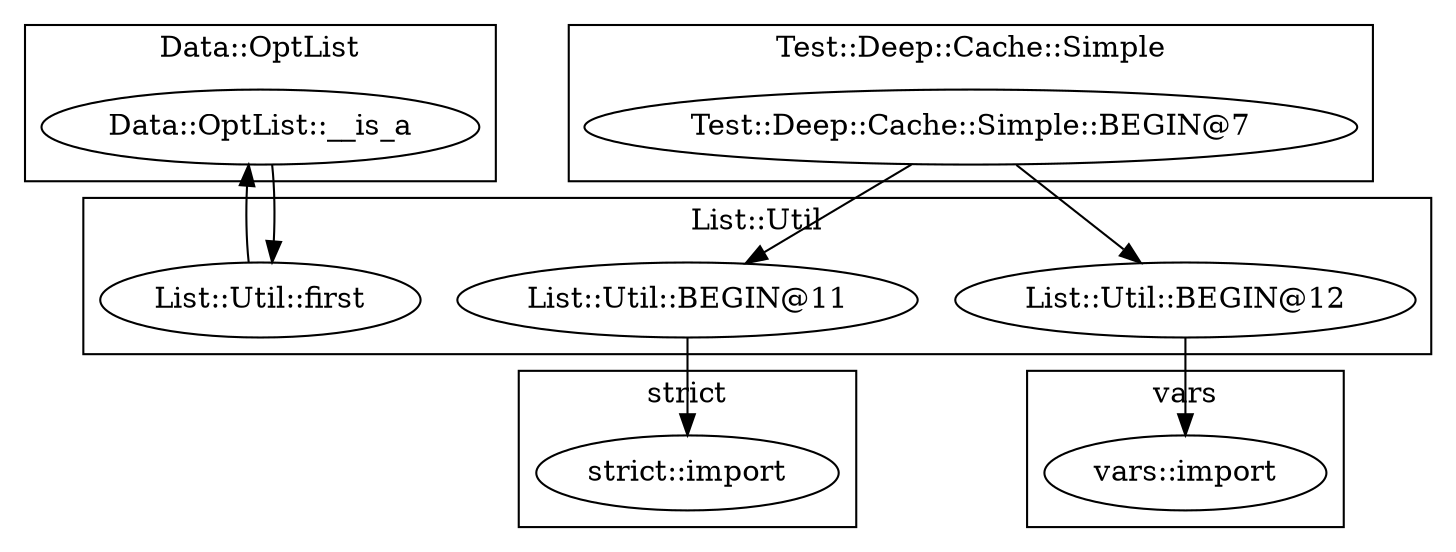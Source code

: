 digraph {
graph [overlap=false]
subgraph cluster_vars {
	label="vars";
	"vars::import";
}
subgraph cluster_Data_OptList {
	label="Data::OptList";
	"Data::OptList::__is_a";
}
subgraph cluster_List_Util {
	label="List::Util";
	"List::Util::BEGIN@11";
	"List::Util::first";
	"List::Util::BEGIN@12";
}
subgraph cluster_strict {
	label="strict";
	"strict::import";
}
subgraph cluster_Test_Deep_Cache_Simple {
	label="Test::Deep::Cache::Simple";
	"Test::Deep::Cache::Simple::BEGIN@7";
}
"Test::Deep::Cache::Simple::BEGIN@7" -> "List::Util::BEGIN@11";
"List::Util::first" -> "Data::OptList::__is_a";
"Test::Deep::Cache::Simple::BEGIN@7" -> "List::Util::BEGIN@12";
"List::Util::BEGIN@12" -> "vars::import";
"Data::OptList::__is_a" -> "List::Util::first";
"List::Util::BEGIN@11" -> "strict::import";
}
